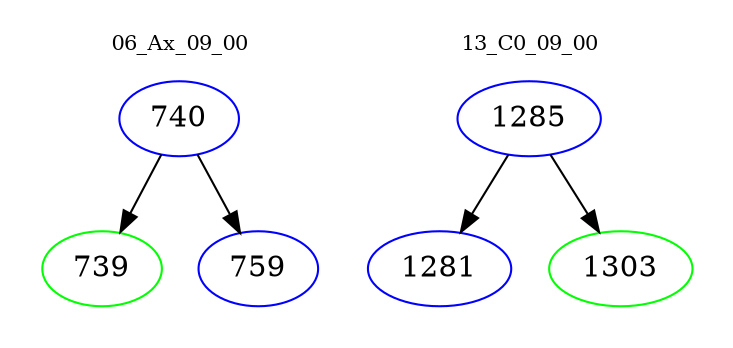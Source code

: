 digraph{
subgraph cluster_0 {
color = white
label = "06_Ax_09_00";
fontsize=10;
T0_740 [label="740", color="blue"]
T0_740 -> T0_739 [color="black"]
T0_739 [label="739", color="green"]
T0_740 -> T0_759 [color="black"]
T0_759 [label="759", color="blue"]
}
subgraph cluster_1 {
color = white
label = "13_C0_09_00";
fontsize=10;
T1_1285 [label="1285", color="blue"]
T1_1285 -> T1_1281 [color="black"]
T1_1281 [label="1281", color="blue"]
T1_1285 -> T1_1303 [color="black"]
T1_1303 [label="1303", color="green"]
}
}
